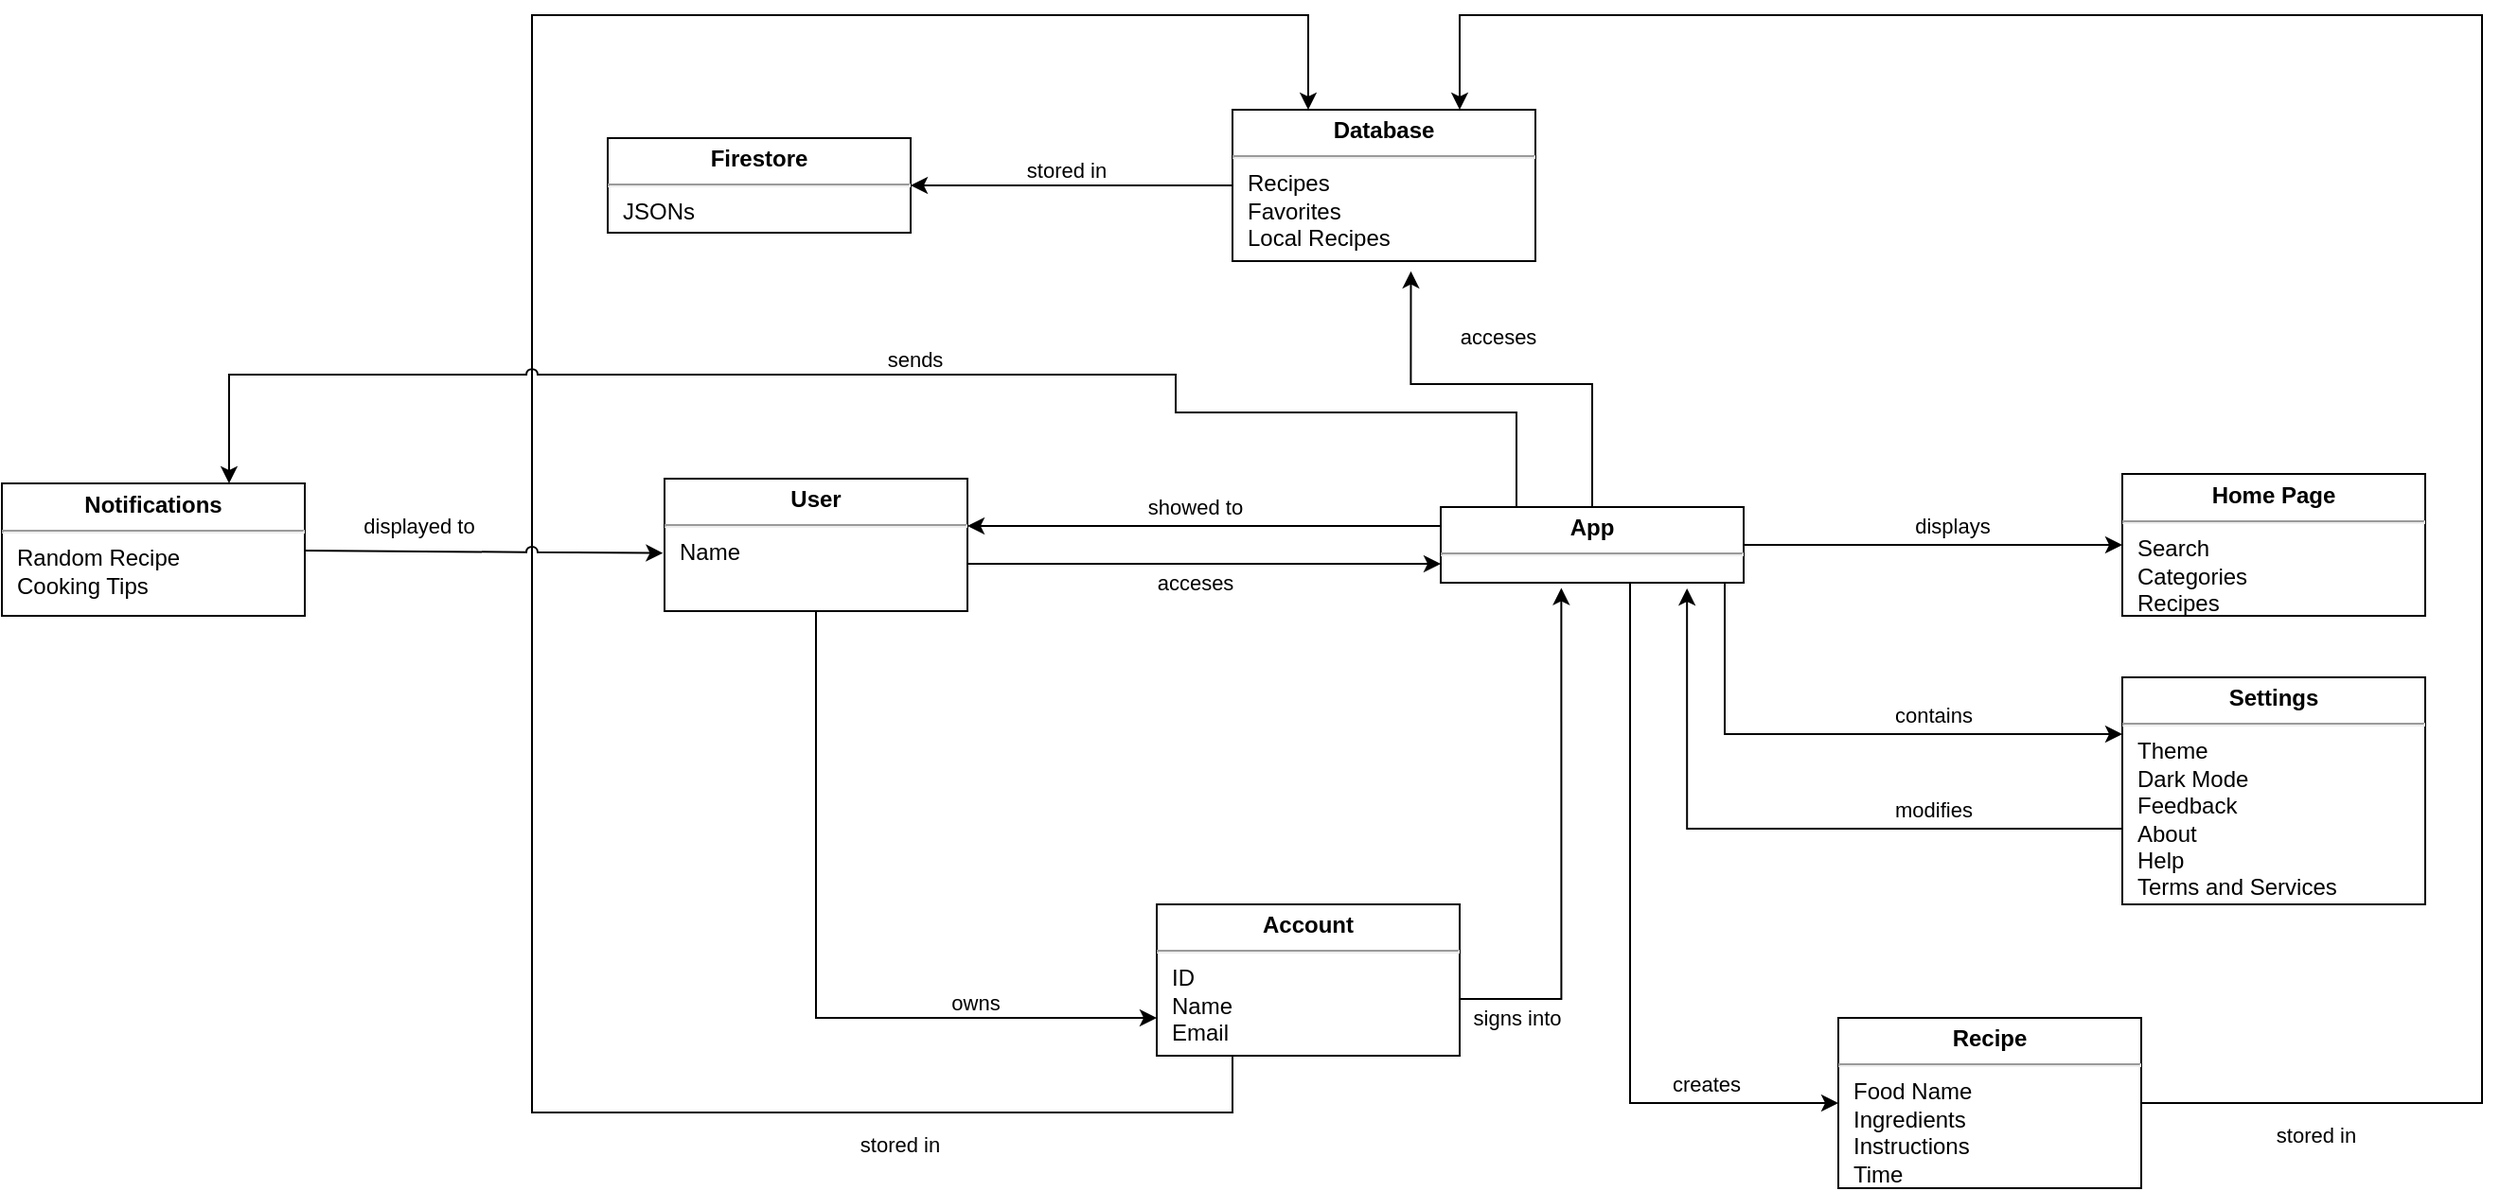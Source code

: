 <mxfile>
    <diagram id="4vpO5o7w3PlnINodlyML" name="Page-1">
        <mxGraphModel dx="1978" dy="1086" grid="1" gridSize="10" guides="1" tooltips="1" connect="1" arrows="1" fold="1" page="1" pageScale="1" pageWidth="3300" pageHeight="4681" math="0" shadow="0">
            <root>
                <mxCell id="0"/>
                <mxCell id="1" parent="0"/>
                <mxCell id="6" style="edgeStyle=orthogonalEdgeStyle;html=1;rounded=0;exitX=0;exitY=0.25;exitDx=0;exitDy=0;entryX=1;entryY=0.357;entryDx=0;entryDy=0;entryPerimeter=0;" parent="1" source="2" target="3" edge="1">
                    <mxGeometry relative="1" as="geometry">
                        <Array as="points"/>
                        <mxPoint x="1340" y="1530" as="targetPoint"/>
                    </mxGeometry>
                </mxCell>
                <mxCell id="8" value="showed to" style="edgeLabel;html=1;align=center;verticalAlign=middle;resizable=0;points=[];" parent="6" vertex="1" connectable="0">
                    <mxGeometry x="-0.095" relative="1" as="geometry">
                        <mxPoint x="-17" y="-10" as="offset"/>
                    </mxGeometry>
                </mxCell>
                <mxCell id="14" style="edgeStyle=orthogonalEdgeStyle;rounded=0;html=1;entryX=0.589;entryY=1.067;entryDx=0;entryDy=0;entryPerimeter=0;" parent="1" source="2" target="13" edge="1">
                    <mxGeometry relative="1" as="geometry"/>
                </mxCell>
                <mxCell id="20" style="edgeStyle=orthogonalEdgeStyle;rounded=0;html=1;entryX=0;entryY=0.5;entryDx=0;entryDy=0;" parent="1" source="2" target="18" edge="1">
                    <mxGeometry relative="1" as="geometry">
                        <Array as="points">
                            <mxPoint x="1930" y="1540"/>
                        </Array>
                    </mxGeometry>
                </mxCell>
                <mxCell id="56" style="edgeStyle=orthogonalEdgeStyle;jumpStyle=arc;html=1;entryX=0;entryY=0.5;entryDx=0;entryDy=0;rounded=0;" parent="1" source="2" target="36" edge="1">
                    <mxGeometry relative="1" as="geometry">
                        <Array as="points">
                            <mxPoint x="1670" y="1835"/>
                        </Array>
                    </mxGeometry>
                </mxCell>
                <mxCell id="58" style="edgeStyle=orthogonalEdgeStyle;rounded=0;jumpStyle=arc;html=1;entryX=0;entryY=0.25;entryDx=0;entryDy=0;" parent="1" source="2" target="37" edge="1">
                    <mxGeometry relative="1" as="geometry">
                        <Array as="points">
                            <mxPoint x="1720" y="1640"/>
                        </Array>
                    </mxGeometry>
                </mxCell>
                <mxCell id="2" value="&lt;p style=&quot;margin: 4px 0px 0px; text-align: center;&quot;&gt;&lt;b style=&quot;&quot;&gt;App&lt;/b&gt;&lt;/p&gt;&lt;hr&gt;&lt;p style=&quot;margin:0px;margin-left:8px;&quot;&gt;&lt;br&gt;&lt;/p&gt;" style="verticalAlign=top;align=left;overflow=fill;fontSize=12;fontFamily=Helvetica;html=1;" parent="1" vertex="1">
                    <mxGeometry x="1570" y="1520" width="160" height="40" as="geometry"/>
                </mxCell>
                <mxCell id="7" style="edgeStyle=orthogonalEdgeStyle;rounded=0;html=1;entryX=0;entryY=0.75;entryDx=0;entryDy=0;" parent="1" source="3" target="2" edge="1">
                    <mxGeometry relative="1" as="geometry">
                        <Array as="points">
                            <mxPoint x="1400" y="1550"/>
                            <mxPoint x="1400" y="1550"/>
                        </Array>
                    </mxGeometry>
                </mxCell>
                <mxCell id="9" value="acceses" style="edgeLabel;html=1;align=center;verticalAlign=middle;resizable=0;points=[];" parent="7" vertex="1" connectable="0">
                    <mxGeometry x="0.3" y="-1" relative="1" as="geometry">
                        <mxPoint x="-43" y="9" as="offset"/>
                    </mxGeometry>
                </mxCell>
                <mxCell id="16" style="edgeStyle=orthogonalEdgeStyle;rounded=0;html=1;entryX=0;entryY=0.75;entryDx=0;entryDy=0;" parent="1" source="3" target="10" edge="1">
                    <mxGeometry relative="1" as="geometry">
                        <Array as="points">
                            <mxPoint x="1240" y="1790"/>
                        </Array>
                    </mxGeometry>
                </mxCell>
                <mxCell id="3" value="&lt;p style=&quot;margin: 4px 0px 0px; text-align: center;&quot;&gt;&lt;b style=&quot;&quot;&gt;User&lt;/b&gt;&lt;/p&gt;&lt;hr&gt;&lt;p style=&quot;margin:0px;margin-left:8px;&quot;&gt;&lt;span style=&quot;background-color: initial;&quot;&gt;Name&lt;/span&gt;&lt;br&gt;&lt;/p&gt;" style="verticalAlign=top;align=left;overflow=fill;fontSize=12;fontFamily=Helvetica;html=1;" parent="1" vertex="1">
                    <mxGeometry x="1160" y="1505" width="160" height="70" as="geometry"/>
                </mxCell>
                <mxCell id="33" style="edgeStyle=orthogonalEdgeStyle;rounded=0;html=1;entryX=0.398;entryY=1.069;entryDx=0;entryDy=0;entryPerimeter=0;" parent="1" source="10" target="2" edge="1">
                    <mxGeometry relative="1" as="geometry">
                        <Array as="points">
                            <mxPoint x="1634" y="1780"/>
                        </Array>
                    </mxGeometry>
                </mxCell>
                <mxCell id="38" style="edgeStyle=orthogonalEdgeStyle;rounded=0;html=1;entryX=0.25;entryY=0;entryDx=0;entryDy=0;" parent="1" source="10" target="13" edge="1">
                    <mxGeometry relative="1" as="geometry">
                        <Array as="points">
                            <mxPoint x="1460" y="1840"/>
                            <mxPoint x="1090" y="1840"/>
                            <mxPoint x="1090" y="1260"/>
                            <mxPoint x="1500" y="1260"/>
                        </Array>
                    </mxGeometry>
                </mxCell>
                <mxCell id="10" value="&lt;p style=&quot;margin: 4px 0px 0px; text-align: center;&quot;&gt;&lt;b style=&quot;&quot;&gt;Account&lt;/b&gt;&lt;/p&gt;&lt;hr&gt;&lt;p style=&quot;margin:0px;margin-left:8px;&quot;&gt;ID&lt;/p&gt;&lt;p style=&quot;margin:0px;margin-left:8px;&quot;&gt;Name&lt;br&gt;Email&lt;/p&gt;" style="verticalAlign=top;align=left;overflow=fill;fontSize=12;fontFamily=Helvetica;html=1;" parent="1" vertex="1">
                    <mxGeometry x="1420" y="1730" width="160" height="80" as="geometry"/>
                </mxCell>
                <mxCell id="23" style="edgeStyle=orthogonalEdgeStyle;rounded=0;html=1;entryX=1;entryY=0.5;entryDx=0;entryDy=0;" parent="1" source="13" target="24" edge="1">
                    <mxGeometry relative="1" as="geometry">
                        <mxPoint x="1290" y="1335" as="targetPoint"/>
                    </mxGeometry>
                </mxCell>
                <mxCell id="13" value="&lt;p style=&quot;margin: 4px 0px 0px; text-align: center;&quot;&gt;&lt;b&gt;Database&lt;/b&gt;&lt;/p&gt;&lt;hr&gt;&lt;p style=&quot;margin:0px;margin-left:8px;&quot;&gt;Recipes&lt;/p&gt;&lt;p style=&quot;margin:0px;margin-left:8px;&quot;&gt;Favorites&lt;/p&gt;&lt;p style=&quot;margin:0px;margin-left:8px;&quot;&gt;Local Recipes&lt;/p&gt;" style="verticalAlign=top;align=left;overflow=fill;fontSize=12;fontFamily=Helvetica;html=1;" parent="1" vertex="1">
                    <mxGeometry x="1460" y="1310" width="160" height="80" as="geometry"/>
                </mxCell>
                <mxCell id="15" value="acceses" style="edgeLabel;html=1;align=center;verticalAlign=middle;resizable=0;points=[];" parent="1" vertex="1" connectable="0">
                    <mxGeometry x="1600.003" y="1430" as="geometry"/>
                </mxCell>
                <mxCell id="17" value="owns" style="edgeLabel;html=1;align=center;verticalAlign=middle;resizable=0;points=[];" parent="1" vertex="1" connectable="0">
                    <mxGeometry x="1320.004" y="1779.998" as="geometry">
                        <mxPoint x="4" y="2" as="offset"/>
                    </mxGeometry>
                </mxCell>
                <mxCell id="18" value="&lt;p style=&quot;margin: 4px 0px 0px; text-align: center;&quot;&gt;&lt;b&gt;Home Page&lt;/b&gt;&lt;/p&gt;&lt;hr&gt;&lt;p style=&quot;margin:0px;margin-left:8px;&quot;&gt;Search&lt;/p&gt;&lt;p style=&quot;margin:0px;margin-left:8px;&quot;&gt;Categories&lt;br&gt;Recipes&lt;br&gt;&lt;br&gt;&lt;/p&gt;" style="verticalAlign=top;align=left;overflow=fill;fontSize=12;fontFamily=Helvetica;html=1;" parent="1" vertex="1">
                    <mxGeometry x="1930" y="1502.5" width="160" height="75" as="geometry"/>
                </mxCell>
                <mxCell id="21" value="displays" style="edgeLabel;html=1;align=center;verticalAlign=middle;resizable=0;points=[];" parent="1" vertex="1" connectable="0">
                    <mxGeometry x="1839.998" y="1530.0" as="geometry"/>
                </mxCell>
                <mxCell id="24" value="&lt;p style=&quot;margin: 4px 0px 0px; text-align: center;&quot;&gt;&lt;b&gt;Firestore&lt;/b&gt;&lt;/p&gt;&lt;hr&gt;&lt;p style=&quot;margin:0px;margin-left:8px;&quot;&gt;JSONs&lt;/p&gt;" style="verticalAlign=top;align=left;overflow=fill;fontSize=12;fontFamily=Helvetica;html=1;" parent="1" vertex="1">
                    <mxGeometry x="1130" y="1325" width="160" height="50" as="geometry"/>
                </mxCell>
                <mxCell id="27" value="stored in" style="edgeLabel;html=1;align=center;verticalAlign=middle;resizable=0;points=[];" parent="1" vertex="1" connectable="0">
                    <mxGeometry x="1389.998" y="1340.0" as="geometry">
                        <mxPoint x="-18" y="2" as="offset"/>
                    </mxGeometry>
                </mxCell>
                <mxCell id="34" value="signs into" style="edgeLabel;html=1;align=center;verticalAlign=middle;resizable=0;points=[];" parent="1" vertex="1" connectable="0">
                    <mxGeometry x="1609.998" y="1789.999" as="geometry"/>
                </mxCell>
                <mxCell id="42" style="edgeStyle=orthogonalEdgeStyle;rounded=0;html=1;entryX=0.75;entryY=0;entryDx=0;entryDy=0;" parent="1" source="36" target="13" edge="1">
                    <mxGeometry relative="1" as="geometry">
                        <Array as="points">
                            <mxPoint x="2120" y="1835"/>
                            <mxPoint x="2120" y="1260"/>
                            <mxPoint x="1580" y="1260"/>
                        </Array>
                    </mxGeometry>
                </mxCell>
                <mxCell id="36" value="&lt;p style=&quot;margin: 4px 0px 0px; text-align: center;&quot;&gt;&lt;b&gt;Recipe&lt;/b&gt;&lt;/p&gt;&lt;hr&gt;&lt;p style=&quot;margin:0px;margin-left:8px;&quot;&gt;Food Name&lt;/p&gt;&lt;p style=&quot;margin:0px;margin-left:8px;&quot;&gt;Ingredients&lt;br&gt;Instructions&lt;/p&gt;&lt;p style=&quot;margin:0px;margin-left:8px;&quot;&gt;Time&lt;/p&gt;" style="verticalAlign=top;align=left;overflow=fill;fontSize=12;fontFamily=Helvetica;html=1;" parent="1" vertex="1">
                    <mxGeometry x="1780" y="1790" width="160" height="90" as="geometry"/>
                </mxCell>
                <mxCell id="59" style="edgeStyle=orthogonalEdgeStyle;rounded=0;jumpStyle=arc;html=1;entryX=0.813;entryY=1.075;entryDx=0;entryDy=0;entryPerimeter=0;" parent="1" source="37" target="2" edge="1">
                    <mxGeometry relative="1" as="geometry">
                        <Array as="points">
                            <mxPoint x="1700" y="1690"/>
                        </Array>
                    </mxGeometry>
                </mxCell>
                <mxCell id="37" value="&lt;p style=&quot;margin: 4px 0px 0px; text-align: center;&quot;&gt;&lt;b&gt;Settings&lt;/b&gt;&lt;/p&gt;&lt;hr&gt;&lt;p style=&quot;margin:0px;margin-left:8px;&quot;&gt;Theme&lt;/p&gt;&lt;p style=&quot;margin:0px;margin-left:8px;&quot;&gt;Dark Mode&lt;/p&gt;&lt;p style=&quot;margin:0px;margin-left:8px;&quot;&gt;Feedback&lt;/p&gt;&lt;p style=&quot;margin:0px;margin-left:8px;&quot;&gt;About&lt;/p&gt;&lt;p style=&quot;margin:0px;margin-left:8px;&quot;&gt;Help&amp;nbsp;&lt;/p&gt;&lt;p style=&quot;margin:0px;margin-left:8px;&quot;&gt;Terms and Services&lt;/p&gt;" style="verticalAlign=top;align=left;overflow=fill;fontSize=12;fontFamily=Helvetica;html=1;" parent="1" vertex="1">
                    <mxGeometry x="1930" y="1610" width="160" height="120" as="geometry"/>
                </mxCell>
                <mxCell id="39" value="stored in" style="edgeLabel;html=1;align=center;verticalAlign=middle;resizable=0;points=[];" parent="1" vertex="1" connectable="0">
                    <mxGeometry x="1280.004" y="1854.998" as="geometry">
                        <mxPoint x="4" y="2" as="offset"/>
                    </mxGeometry>
                </mxCell>
                <mxCell id="43" value="stored in" style="edgeLabel;html=1;align=center;verticalAlign=middle;resizable=0;points=[];" parent="1" vertex="1" connectable="0">
                    <mxGeometry x="2049.998" y="1850.0" as="geometry">
                        <mxPoint x="-18" y="2" as="offset"/>
                    </mxGeometry>
                </mxCell>
                <mxCell id="45" value="contains" style="edgeLabel;html=1;align=center;verticalAlign=middle;resizable=0;points=[];" parent="1" vertex="1" connectable="0">
                    <mxGeometry x="1830" y="1630.0" as="geometry"/>
                </mxCell>
                <mxCell id="53" style="edgeStyle=none;jumpStyle=arc;html=1;entryX=-0.005;entryY=0.562;entryDx=0;entryDy=0;entryPerimeter=0;" parent="1" source="46" target="3" edge="1">
                    <mxGeometry relative="1" as="geometry">
                        <mxPoint x="1150" y="1542.5" as="targetPoint"/>
                    </mxGeometry>
                </mxCell>
                <mxCell id="46" value="&lt;p style=&quot;margin: 4px 0px 0px; text-align: center;&quot;&gt;&lt;b&gt;Notifications&lt;/b&gt;&lt;/p&gt;&lt;hr&gt;&lt;p style=&quot;margin:0px;margin-left:8px;&quot;&gt;Random Recipe&lt;/p&gt;&lt;p style=&quot;margin:0px;margin-left:8px;&quot;&gt;Cooking Tips&lt;/p&gt;&lt;p style=&quot;margin:0px;margin-left:8px;&quot;&gt;&lt;br&gt;&lt;/p&gt;" style="verticalAlign=top;align=left;overflow=fill;fontSize=12;fontFamily=Helvetica;html=1;" parent="1" vertex="1">
                    <mxGeometry x="810" y="1507.5" width="160" height="70" as="geometry"/>
                </mxCell>
                <mxCell id="54" value="displayed to" style="edgeLabel;html=1;align=center;verticalAlign=middle;resizable=0;points=[];" parent="1" vertex="1" connectable="0">
                    <mxGeometry x="1030" y="1530" as="geometry"/>
                </mxCell>
                <mxCell id="57" value="creates" style="edgeLabel;html=1;align=center;verticalAlign=middle;resizable=0;points=[];" parent="1" vertex="1" connectable="0">
                    <mxGeometry x="1709.998" y="1824.999" as="geometry"/>
                </mxCell>
                <mxCell id="60" value="modifies" style="edgeLabel;html=1;align=center;verticalAlign=middle;resizable=0;points=[];" parent="1" vertex="1" connectable="0">
                    <mxGeometry x="1830" y="1680.0" as="geometry"/>
                </mxCell>
                <mxCell id="66" value="sends" style="edgeLabel;html=1;align=center;verticalAlign=middle;resizable=0;points=[];" vertex="1" connectable="0" parent="1">
                    <mxGeometry x="1309.998" y="1440.0" as="geometry">
                        <mxPoint x="-18" y="2" as="offset"/>
                    </mxGeometry>
                </mxCell>
                <mxCell id="65" style="edgeStyle=orthogonalEdgeStyle;html=1;entryX=0.75;entryY=0;entryDx=0;entryDy=0;exitX=0.25;exitY=0;exitDx=0;exitDy=0;rounded=0;jumpStyle=arc;" edge="1" parent="1" source="2" target="46">
                    <mxGeometry relative="1" as="geometry">
                        <Array as="points">
                            <mxPoint x="1610" y="1470"/>
                            <mxPoint x="1430" y="1470"/>
                            <mxPoint x="1430" y="1450"/>
                            <mxPoint x="930" y="1450"/>
                        </Array>
                    </mxGeometry>
                </mxCell>
            </root>
        </mxGraphModel>
    </diagram>
</mxfile>